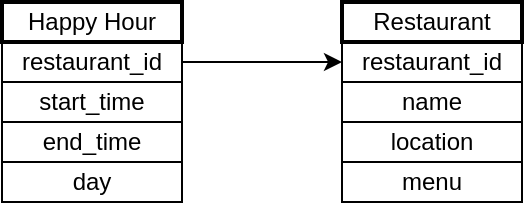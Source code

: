 <mxfile version="12.7.9" type="github" pages="3">
  <diagram id="S5maDODhcnOZnMhzDpbE" name="Data Model">
    <mxGraphModel dx="548" dy="398" grid="1" gridSize="10" guides="1" tooltips="1" connect="1" arrows="1" fold="1" page="1" pageScale="1" pageWidth="850" pageHeight="1100" math="0" shadow="0">
      <root>
        <mxCell id="0" />
        <mxCell id="1" parent="0" />
        <mxCell id="N7TOf2KvEip0xIhthVhN-2" value="Happy Hour" style="text;html=1;strokeColor=#000000;fillColor=none;align=center;verticalAlign=middle;whiteSpace=wrap;rounded=0;strokeWidth=2;" parent="1" vertex="1">
          <mxGeometry x="280" y="140" width="90" height="20" as="geometry" />
        </mxCell>
        <mxCell id="N7TOf2KvEip0xIhthVhN-3" value="day" style="text;html=1;strokeColor=#000000;fillColor=none;align=center;verticalAlign=middle;whiteSpace=wrap;rounded=0;" parent="1" vertex="1">
          <mxGeometry x="280" y="220" width="90" height="20" as="geometry" />
        </mxCell>
        <mxCell id="N7TOf2KvEip0xIhthVhN-4" value="start_time" style="text;html=1;strokeColor=#000000;fillColor=none;align=center;verticalAlign=middle;whiteSpace=wrap;rounded=0;" parent="1" vertex="1">
          <mxGeometry x="280" y="180" width="90" height="20" as="geometry" />
        </mxCell>
        <mxCell id="N7TOf2KvEip0xIhthVhN-7" value="end_time" style="text;html=1;strokeColor=#000000;fillColor=none;align=center;verticalAlign=middle;whiteSpace=wrap;rounded=0;" parent="1" vertex="1">
          <mxGeometry x="280" y="200" width="90" height="20" as="geometry" />
        </mxCell>
        <mxCell id="N7TOf2KvEip0xIhthVhN-10" value="" style="edgeStyle=orthogonalEdgeStyle;rounded=0;orthogonalLoop=1;jettySize=auto;html=1;" parent="1" source="N7TOf2KvEip0xIhthVhN-8" target="N7TOf2KvEip0xIhthVhN-9" edge="1">
          <mxGeometry relative="1" as="geometry" />
        </mxCell>
        <mxCell id="N7TOf2KvEip0xIhthVhN-8" value="restaurant_id" style="text;html=1;strokeColor=#000000;fillColor=none;align=center;verticalAlign=middle;whiteSpace=wrap;rounded=0;" parent="1" vertex="1">
          <mxGeometry x="280" y="160" width="90" height="20" as="geometry" />
        </mxCell>
        <mxCell id="N7TOf2KvEip0xIhthVhN-9" value="restaurant_id" style="text;html=1;strokeColor=#000000;fillColor=none;align=center;verticalAlign=middle;whiteSpace=wrap;rounded=0;" parent="1" vertex="1">
          <mxGeometry x="450" y="160" width="90" height="20" as="geometry" />
        </mxCell>
        <mxCell id="N7TOf2KvEip0xIhthVhN-11" value="name" style="text;html=1;strokeColor=#000000;fillColor=none;align=center;verticalAlign=middle;whiteSpace=wrap;rounded=0;" parent="1" vertex="1">
          <mxGeometry x="450" y="180" width="90" height="20" as="geometry" />
        </mxCell>
        <mxCell id="N7TOf2KvEip0xIhthVhN-12" value="Restaurant" style="text;html=1;strokeColor=#000000;fillColor=none;align=center;verticalAlign=middle;whiteSpace=wrap;rounded=0;strokeWidth=2;" parent="1" vertex="1">
          <mxGeometry x="450" y="140" width="90" height="20" as="geometry" />
        </mxCell>
        <mxCell id="N7TOf2KvEip0xIhthVhN-13" value="location&lt;span style=&quot;color: rgba(0 , 0 , 0 , 0) ; font-family: monospace ; font-size: 0px ; white-space: nowrap&quot;&gt;%3CmxGraphModel%3E%3Croot%3E%3CmxCell%20id%3D%220%22%2F%3E%3CmxCell%20id%3D%221%22%20parent%3D%220%22%2F%3E%3CmxCell%20id%3D%222%22%20value%3D%22menu%26lt%3Bspan%20style%3D%26quot%3Bcolor%3A%20rgba(0%20%2C%200%20%2C%200%20%2C%200)%20%3B%20font-family%3A%20monospace%20%3B%20font-size%3A%200px%20%3B%20white-space%3A%20nowrap%26quot%3B%26gt%3B%253CmxGraphModel%253E%253Croot%253E%253CmxCell%2520id%253D%25220%2522%252F%253E%253CmxCell%2520id%253D%25221%2522%2520parent%253D%25220%2522%252F%253E%253CmxCell%2520id%253D%25222%2522%2520value%253D%2522restaurant_id%2522%2520style%253D%2522text%253Bhtml%253D1%253BstrokeColor%253D%2523000000%253BfillColor%253Dnone%253Balign%253Dcenter%253BverticalAlign%253Dmiddle%253BwhiteSpace%253Dwrap%253Brounded%253D0%253B%2522%2520vertex%253D%25221%2522%2520parent%253D%25221%2522%253E%253CmxGeometry%2520x%253D%2522450%2522%2520y%253D%2522160%2522%2520width%253D%252290%2522%2520height%253D%252220%2522%2520as%253D%2522geometry%2522%252F%253E%253C%252FmxCell%253E%253C%252Froot%253E%253C%252FmxGraphModel%253E%26lt%3B%2Fspan%26gt%3B%26lt%3Bspan%20style%3D%26quot%3Bcolor%3A%20rgba(0%20%2C%200%20%2C%200%20%2C%200)%20%3B%20font-family%3A%20monospace%20%3B%20font-size%3A%200px%20%3B%20white-space%3A%20nowrap%26quot%3B%26gt%3B%253CmxGraphModel%253E%253Croot%253E%253CmxCell%2520id%253D%25220%2522%252F%253E%253CmxCell%2520id%253D%25221%2522%2520parent%253D%25220%2522%252F%253E%253CmxCell%2520id%253D%25222%2522%2520value%253D%2522restaurant_id%2522%2520style%253D%2522text%253Bhtml%253D1%253BstrokeColor%253D%2523000000%253BfillColor%253Dnone%253Balign%253Dcenter%253BverticalAlign%253Dmiddle%253BwhiteSpace%253Dwrap%253Brounded%253D0%253B%2522%2520vertex%253D%25221%2522%2520parent%253D%25221%2522%253E%253CmxGeometry%2520x%253D%2522450%2522%2520y%253D%2522160%2522%2520width%253D%252290%2522%2520height%253D%252220%2522%2520as%253D%2522geometry%2522%252F%253E%253C%252FmxCell%253E%253C%252Froot%253E%253C%252FmxGraphModel%253E%26lt%3B%2Fspan%26gt%3B%22%20style%3D%22text%3Bhtml%3D1%3BstrokeColor%3D%23000000%3BfillColor%3Dnone%3Balign%3Dcenter%3BverticalAlign%3Dmiddle%3BwhiteSpace%3Dwrap%3Brounded%3D0%3B%22%20vertex%3D%221%22%20parent%3D%221%22%3E%3CmxGeometry%20x%3D%22450%22%20y%3D%22180%22%20width%3D%2290%22%20height%3D%2220%22%20as%3D%22geometry%22%2F%3E%3C%2FmxCell%3E%3C%2Froot%3E%3C%2FmxGraphModel%3E&lt;/span&gt;&lt;span style=&quot;color: rgba(0 , 0 , 0 , 0) ; font-family: monospace ; font-size: 0px ; white-space: nowrap&quot;&gt;%3CmxGraphModel%3E%3Croot%3E%3CmxCell%20id%3D%220%22%2F%3E%3CmxCell%20id%3D%221%22%20parent%3D%220%22%2F%3E%3CmxCell%20id%3D%222%22%20value%3D%22menu%26lt%3Bspan%20style%3D%26quot%3Bcolor%3A%20rgba(0%20%2C%200%20%2C%200%20%2C%200)%20%3B%20font-family%3A%20monospace%20%3B%20font-size%3A%200px%20%3B%20white-space%3A%20nowrap%26quot%3B%26gt%3B%253CmxGraphModel%253E%253Croot%253E%253CmxCell%2520id%253D%25220%2522%252F%253E%253CmxCell%2520id%253D%25221%2522%2520parent%253D%25220%2522%252F%253E%253CmxCell%2520id%253D%25222%2522%2520value%253D%2522restaurant_id%2522%2520style%253D%2522text%253Bhtml%253D1%253BstrokeColor%253D%2523000000%253BfillColor%253Dnone%253Balign%253Dcenter%253BverticalAlign%253Dmiddle%253BwhiteSpace%253Dwrap%253Brounded%253D0%253B%2522%2520vertex%253D%25221%2522%2520parent%253D%25221%2522%253E%253CmxGeometry%2520x%253D%2522450%2522%2520y%253D%2522160%2522%2520width%253D%252290%2522%2520height%253D%252220%2522%2520as%253D%2522geometry%2522%252F%253E%253C%252FmxCell%253E%253C%252Froot%253E%253C%252FmxGraphModel%253E%26lt%3B%2Fspan%26gt%3B%26lt%3Bspan%20style%3D%26quot%3Bcolor%3A%20rgba(0%20%2C%200%20%2C%200%20%2C%200)%20%3B%20font-family%3A%20monospace%20%3B%20font-size%3A%200px%20%3B%20white-space%3A%20nowrap%26quot%3B%26gt%3B%253CmxGraphModel%253E%253Croot%253E%253CmxCell%2520id%253D%25220%2522%252F%253E%253CmxCell%2520id%253D%25221%2522%2520parent%253D%25220%2522%252F%253E%253CmxCell%2520id%253D%25222%2522%2520value%253D%2522restaurant_id%2522%2520style%253D%2522text%253Bhtml%253D1%253BstrokeColor%253D%2523000000%253BfillColor%253Dnone%253Balign%253Dcenter%253BverticalAlign%253Dmiddle%253BwhiteSpace%253Dwrap%253Brounded%253D0%253B%2522%2520vertex%253D%25221%2522%2520parent%253D%25221%2522%253E%253CmxGeometry%2520x%253D%2522450%2522%2520y%253D%2522160%2522%2520width%253D%252290%2522%2520height%253D%252220%2522%2520as%253D%2522geometry%2522%252F%253E%253C%252FmxCell%253E%253C%252Froot%253E%253C%252FmxGraphModel%253E%26lt%3B%2Fspan%26gt%3B%22%20style%3D%22text%3Bhtml%3D1%3BstrokeColor%3D%23000000%3BfillColor%3Dnone%3Balign%3Dcenter%3BverticalAlign%3Dmiddle%3BwhiteSpace%3Dwrap%3Brounded%3D0%3B%22%20vertex%3D%221%22%20parent%3D%221%22%3E%3CmxGeometry%20x%3D%22450%22%20y%3D%22180%22%20width%3D%2290%22%20height%3D%2220%22%20as%3D%22geometry%22%2F%3E%3C%2FmxCell%3E%3C%2Froot%3E%3C%2FmxGraphModel%3E&lt;/span&gt;" style="text;html=1;strokeColor=#000000;fillColor=none;align=center;verticalAlign=middle;whiteSpace=wrap;rounded=0;" parent="1" vertex="1">
          <mxGeometry x="450" y="200" width="90" height="20" as="geometry" />
        </mxCell>
        <mxCell id="N7TOf2KvEip0xIhthVhN-14" value="menu&lt;span style=&quot;color: rgba(0 , 0 , 0 , 0) ; font-family: monospace ; font-size: 0px ; white-space: nowrap&quot;&gt;%3CmxGraphModel%3E%3Croot%3E%3CmxCell%20id%3D%220%22%2F%3E%3CmxCell%20id%3D%221%22%20parent%3D%220%22%2F%3E%3CmxCell%20id%3D%222%22%20value%3D%22location%26lt%3Bspan%20style%3D%26quot%3Bcolor%3A%20rgba(0%20%2C%200%20%2C%200%20%2C%200)%20%3B%20font-family%3A%20monospace%20%3B%20font-size%3A%200px%20%3B%20white-space%3A%20nowrap%26quot%3B%26gt%3B%253CmxGraphModel%253E%253Croot%253E%253CmxCell%2520id%253D%25220%2522%252F%253E%253CmxCell%2520id%253D%25221%2522%2520parent%253D%25220%2522%252F%253E%253CmxCell%2520id%253D%25222%2522%2520value%253D%2522menu%2526lt%253Bspan%2520style%253D%2526quot%253Bcolor%253A%2520rgba(0%2520%252C%25200%2520%252C%25200%2520%252C%25200)%2520%253B%2520font-family%253A%2520monospace%2520%253B%2520font-size%253A%25200px%2520%253B%2520white-space%253A%2520nowrap%2526quot%253B%2526gt%253B%25253CmxGraphModel%25253E%25253Croot%25253E%25253CmxCell%252520id%25253D%2525220%252522%25252F%25253E%25253CmxCell%252520id%25253D%2525221%252522%252520parent%25253D%2525220%252522%25252F%25253E%25253CmxCell%252520id%25253D%2525222%252522%252520value%25253D%252522restaurant_id%252522%252520style%25253D%252522text%25253Bhtml%25253D1%25253BstrokeColor%25253D%252523000000%25253BfillColor%25253Dnone%25253Balign%25253Dcenter%25253BverticalAlign%25253Dmiddle%25253BwhiteSpace%25253Dwrap%25253Brounded%25253D0%25253B%252522%252520vertex%25253D%2525221%252522%252520parent%25253D%2525221%252522%25253E%25253CmxGeometry%252520x%25253D%252522450%252522%252520y%25253D%252522160%252522%252520width%25253D%25252290%252522%252520height%25253D%25252220%252522%252520as%25253D%252522geometry%252522%25252F%25253E%25253C%25252FmxCell%25253E%25253C%25252Froot%25253E%25253C%25252FmxGraphModel%25253E%2526lt%253B%252Fspan%2526gt%253B%2526lt%253Bspan%2520style%253D%2526quot%253Bcolor%253A%2520rgba(0%2520%252C%25200%2520%252C%25200%2520%252C%25200)%2520%253B%2520font-family%253A%2520monospace%2520%253B%2520font-size%253A%25200px%2520%253B%2520white-space%253A%2520nowrap%2526quot%253B%2526gt%253B%25253CmxGraphModel%25253E%25253Croot%25253E%25253CmxCell%252520id%25253D%2525220%252522%25252F%25253E%25253CmxCell%252520id%25253D%2525221%252522%252520parent%25253D%2525220%252522%25252F%25253E%25253CmxCell%252520id%25253D%2525222%252522%252520value%25253D%252522restaurant_id%252522%252520style%25253D%252522text%25253Bhtml%25253D1%25253BstrokeColor%25253D%252523000000%25253BfillColor%25253Dnone%25253Balign%25253Dcenter%25253BverticalAlign%25253Dmiddle%25253BwhiteSpace%25253Dwrap%25253Brounded%25253D0%25253B%252522%252520vertex%25253D%2525221%252522%252520parent%25253D%2525221%252522%25253E%25253CmxGeometry%252520x%25253D%252522450%252522%252520y%25253D%252522160%252522%252520width%25253D%25252290%252522%252520height%25253D%25252220%252522%252520as%25253D%252522geometry%252522%25252F%25253E%25253C%25252FmxCell%25253E%25253C%25252Froot%25253E%25253C%25252FmxGraphModel%25253E%2526lt%253B%252Fspan%2526gt%253B%2522%2520style%253D%2522text%253Bhtml%253D1%253BstrokeColor%253D%2523000000%253BfillColor%253Dnone%253Balign%253Dcenter%253BverticalAlign%253Dmiddle%253BwhiteSpace%253Dwrap%253Brounded%253D0%253B%2522%2520vertex%253D%25221%2522%2520parent%253D%25221%2522%253E%253CmxGeometry%2520x%253D%2522450%2522%2520y%253D%2522180%2522%2520width%253D%252290%2522%2520height%253D%252220%2522%2520as%253D%2522geometry%2522%252F%253E%253C%252FmxCell%253E%253C%252Froot%253E%253C%252FmxGraphModel%253E%26lt%3B%2Fspan%26gt%3B%26lt%3Bspan%20style%3D%26quot%3Bcolor%3A%20rgba(0%20%2C%200%20%2C%200%20%2C%200)%20%3B%20font-family%3A%20monospace%20%3B%20font-size%3A%200px%20%3B%20white-space%3A%20nowrap%26quot%3B%26gt%3B%253CmxGraphModel%253E%253Croot%253E%253CmxCell%2520id%253D%25220%2522%252F%253E%253CmxCell%2520id%253D%25221%2522%2520parent%253D%25220%2522%252F%253E%253CmxCell%2520id%253D%25222%2522%2520value%253D%2522menu%2526lt%253Bspan%2520style%253D%2526quot%253Bcolor%253A%2520rgba(0%2520%252C%25200%2520%252C%25200%2520%252C%25200)%2520%253B%2520font-family%253A%2520monospace%2520%253B%2520font-size%253A%25200px%2520%253B%2520white-space%253A%2520nowrap%2526quot%253B%2526gt%253B%25253CmxGraphModel%25253E%25253Croot%25253E%25253CmxCell%252520id%25253D%2525220%252522%25252F%25253E%25253CmxCell%252520id%25253D%2525221%252522%252520parent%25253D%2525220%252522%25252F%25253E%25253CmxCell%252520id%25253D%2525222%252522%252520value%25253D%252522restaurant_id%252522%252520style%25253D%252522text%25253Bhtml%25253D1%25253BstrokeColor%25253D%252523000000%25253BfillColor%25253Dnone%25253Balign%25253Dcenter%25253BverticalAlign%25253Dmiddle%25253BwhiteSpace%25253Dwrap%25253Brounded%25253D0%25253B%252522%252520vertex%25253D%2525221%252522%252520parent%25253D%2525221%252522%25253E%25253CmxGeometry%252520x%25253D%252522450%252522%252520y%25253D%252522160%252522%252520width%25253D%25252290%252522%252520height%25253D%25252220%252522%252520as%25253D%252522geometry%252522%25252F%25253E%25253C%25252FmxCell%25253E%25253C%25252Froot%25253E%25253C%25252FmxGraphModel%25253E%2526lt%253B%252Fspan%2526gt%253B%2526lt%253Bspan%2520style%253D%2526quot%253Bcolor%253A%2520rgba(0%2520%252C%25200%2520%252C%25200%2520%252C%25200)%2520%253B%2520font-family%253A%2520monospace%2520%253B%2520font-size%253A%25200px%2520%253B%2520white-space%253A%2520nowrap%2526quot%253B%2526gt%253B%25253CmxGraphModel%25253E%25253Croot%25253E%25253CmxCell%252520id%25253D%2525220%252522%25252F%25253E%25253CmxCell%252520id%25253D%2525221%252522%252520parent%25253D%2525220%252522%25252F%25253E%25253CmxCell%252520id%25253D%2525222%252522%252520value%25253D%252522restaurant_id%252522%252520style%25253D%252522text%25253Bhtml%25253D1%25253BstrokeColor%25253D%252523000000%25253BfillColor%25253Dnone%25253Balign%25253Dcenter%25253BverticalAlign%25253Dmiddle%25253BwhiteSpace%25253Dwrap%25253Brounded%25253D0%25253B%252522%252520vertex%25253D%2525221%252522%252520parent%25253D%2525221%252522%25253E%25253CmxGeometry%252520x%25253D%252522450%252522%252520y%25253D%252522160%252522%252520width%25253D%25252290%252522%252520height%25253D%25252220%252522%252520as%25253D%252522geometry%252522%25252F%25253E%25253C%25252FmxCell%25253E%25253C%25252Froot%25253E%25253C%25252FmxGraphModel%25253E%2526lt%253B%252Fspan%2526gt%253B%2522%2520style%253D%2522text%253Bhtml%253D1%253BstrokeColor%253D%2523000000%253BfillColor%253Dnone%253Balign%253Dcenter%253BverticalAlign%253Dmiddle%253BwhiteSpace%253Dwrap%253Brounded%253D0%253B%2522%2520vertex%253D%25221%2522%2520parent%253D%25221%2522%253E%253CmxGeometry%2520x%253D%2522450%2522%2520y%253D%2522180%2522%2520width%253D%252290%2522%2520height%253D%252220%2522%2520as%253D%2522geometry%2522%252F%253E%253C%252FmxCell%253E%253C%252Froot%253E%253C%252FmxGraphModel%253E%26lt%3B%2Fspan%26gt%3B%22%20style%3D%22text%3Bhtml%3D1%3BstrokeColor%3D%23000000%3BfillColor%3Dnone%3Balign%3Dcenter%3BverticalAlign%3Dmiddle%3BwhiteSpace%3Dwrap%3Brounded%3D0%3B%22%20vertex%3D%221%22%20parent%3D%221%22%3E%3CmxGeometry%20x%3D%22450%22%20y%3D%22200%22%20width%3D%2290%22%20height%3D%2220%22%20as%3D%22geometry%22%2F%3E%3C%2FmxCell%3E%3C%2Froot%3E%3C%2FmxGraphModel%3E&lt;/span&gt;" style="text;html=1;strokeColor=#000000;fillColor=none;align=center;verticalAlign=middle;whiteSpace=wrap;rounded=0;" parent="1" vertex="1">
          <mxGeometry x="450" y="220" width="90" height="20" as="geometry" />
        </mxCell>
      </root>
    </mxGraphModel>
  </diagram>
  <diagram id="m9ut-pyjq0sRL6vZoF1c" name="Wire Diagram">
    <mxGraphModel dx="658" dy="477" grid="1" gridSize="10" guides="1" tooltips="1" connect="1" arrows="1" fold="1" page="1" pageScale="1" pageWidth="850" pageHeight="1100" math="0" shadow="0">
      <root>
        <mxCell id="36hvNaFL6v7OcDbpf-Rz-0" />
        <mxCell id="36hvNaFL6v7OcDbpf-Rz-1" parent="36hvNaFL6v7OcDbpf-Rz-0" />
        <mxCell id="36hvNaFL6v7OcDbpf-Rz-3" value="Brewery 1" style="text;html=1;strokeColor=#000000;fillColor=none;align=center;verticalAlign=middle;whiteSpace=wrap;rounded=0;" vertex="1" parent="36hvNaFL6v7OcDbpf-Rz-1">
          <mxGeometry x="160" y="180" width="200" height="40" as="geometry" />
        </mxCell>
        <mxCell id="36hvNaFL6v7OcDbpf-Rz-6" value="Today&#39;s Hours" style="text;html=1;strokeColor=#000000;fillColor=none;align=center;verticalAlign=middle;whiteSpace=wrap;rounded=0;" vertex="1" parent="36hvNaFL6v7OcDbpf-Rz-1">
          <mxGeometry x="400" y="180" width="90" height="40" as="geometry" />
        </mxCell>
        <mxCell id="36hvNaFL6v7OcDbpf-Rz-14" value="Title" style="text;html=1;strokeColor=#000000;fillColor=none;align=center;verticalAlign=middle;whiteSpace=wrap;rounded=0;" vertex="1" parent="36hvNaFL6v7OcDbpf-Rz-1">
          <mxGeometry x="160" y="100" width="330" height="40" as="geometry" />
        </mxCell>
        <mxCell id="36hvNaFL6v7OcDbpf-Rz-17" value="Brewery 2" style="text;html=1;strokeColor=#000000;fillColor=none;align=center;verticalAlign=middle;whiteSpace=wrap;rounded=0;" vertex="1" parent="36hvNaFL6v7OcDbpf-Rz-1">
          <mxGeometry x="160" y="240" width="200" height="40" as="geometry" />
        </mxCell>
        <mxCell id="36hvNaFL6v7OcDbpf-Rz-18" value="Today&#39;s Hours" style="text;html=1;strokeColor=#000000;fillColor=none;align=center;verticalAlign=middle;whiteSpace=wrap;rounded=0;" vertex="1" parent="36hvNaFL6v7OcDbpf-Rz-1">
          <mxGeometry x="400" y="240" width="90" height="40" as="geometry" />
        </mxCell>
        <mxCell id="36hvNaFL6v7OcDbpf-Rz-19" value="Brewery 3" style="text;html=1;strokeColor=#000000;fillColor=none;align=center;verticalAlign=middle;whiteSpace=wrap;rounded=0;" vertex="1" parent="36hvNaFL6v7OcDbpf-Rz-1">
          <mxGeometry x="160" y="300" width="200" height="40" as="geometry" />
        </mxCell>
        <mxCell id="36hvNaFL6v7OcDbpf-Rz-20" value="Today&#39;s Hours" style="text;html=1;strokeColor=#000000;fillColor=none;align=center;verticalAlign=middle;whiteSpace=wrap;rounded=0;" vertex="1" parent="36hvNaFL6v7OcDbpf-Rz-1">
          <mxGeometry x="400" y="300" width="90" height="40" as="geometry" />
        </mxCell>
        <mxCell id="36hvNaFL6v7OcDbpf-Rz-21" value="Brewery 4" style="text;html=1;strokeColor=#000000;fillColor=none;align=center;verticalAlign=middle;whiteSpace=wrap;rounded=0;" vertex="1" parent="36hvNaFL6v7OcDbpf-Rz-1">
          <mxGeometry x="160" y="360" width="200" height="40" as="geometry" />
        </mxCell>
        <mxCell id="36hvNaFL6v7OcDbpf-Rz-22" value="Today&#39;s Hours" style="text;html=1;strokeColor=#000000;fillColor=none;align=center;verticalAlign=middle;whiteSpace=wrap;rounded=0;" vertex="1" parent="36hvNaFL6v7OcDbpf-Rz-1">
          <mxGeometry x="400" y="360" width="90" height="40" as="geometry" />
        </mxCell>
        <mxCell id="36hvNaFL6v7OcDbpf-Rz-23" value="" style="endArrow=none;html=1;" edge="1" parent="36hvNaFL6v7OcDbpf-Rz-1">
          <mxGeometry width="50" height="50" relative="1" as="geometry">
            <mxPoint x="160" y="160" as="sourcePoint" />
            <mxPoint x="490" y="160" as="targetPoint" />
          </mxGeometry>
        </mxCell>
      </root>
    </mxGraphModel>
  </diagram>
  <diagram id="7yVdQSgeIadWBlMvFRlh" name="Page-3">
    <mxGraphModel dx="658" dy="477" grid="1" gridSize="10" guides="1" tooltips="1" connect="1" arrows="1" fold="1" page="1" pageScale="1" pageWidth="850" pageHeight="1100" math="0" shadow="0">
      <root>
        <mxCell id="aeli39g_B1lAEsEmIXM--0" />
        <mxCell id="aeli39g_B1lAEsEmIXM--1" parent="aeli39g_B1lAEsEmIXM--0" />
        <mxCell id="aeli39g_B1lAEsEmIXM--2" value="Title" style="text;html=1;strokeColor=#000000;fillColor=none;align=center;verticalAlign=middle;whiteSpace=wrap;rounded=0;" vertex="1" parent="aeli39g_B1lAEsEmIXM--1">
          <mxGeometry x="160" y="100" width="330" height="40" as="geometry" />
        </mxCell>
        <mxCell id="uZjBmdHiD3bgkm1jyec8-0" value="" style="endArrow=none;html=1;" edge="1" parent="aeli39g_B1lAEsEmIXM--1">
          <mxGeometry width="50" height="50" relative="1" as="geometry">
            <mxPoint x="160" y="160" as="sourcePoint" />
            <mxPoint x="490" y="160" as="targetPoint" />
          </mxGeometry>
        </mxCell>
        <mxCell id="pRrywquJS6HnPkCrWojh-0" value="Brewery 1" style="text;html=1;strokeColor=#000000;fillColor=none;align=center;verticalAlign=middle;whiteSpace=wrap;rounded=0;" vertex="1" parent="aeli39g_B1lAEsEmIXM--1">
          <mxGeometry x="160" y="180" width="200" height="40" as="geometry" />
        </mxCell>
        <mxCell id="YyVDcncaOIc66CtTnsv0-0" value="Today&#39;s Hours" style="text;html=1;strokeColor=#000000;fillColor=none;align=center;verticalAlign=middle;whiteSpace=wrap;rounded=0;" vertex="1" parent="aeli39g_B1lAEsEmIXM--1">
          <mxGeometry x="400" y="180" width="90" height="40" as="geometry" />
        </mxCell>
        <mxCell id="YyVDcncaOIc66CtTnsv0-1" value="Address" style="text;html=1;strokeColor=#000000;fillColor=none;align=center;verticalAlign=middle;whiteSpace=wrap;rounded=0;" vertex="1" parent="aeli39g_B1lAEsEmIXM--1">
          <mxGeometry x="160" y="240" width="120" height="20" as="geometry" />
        </mxCell>
        <mxCell id="YyVDcncaOIc66CtTnsv0-2" value="Confirm Hours" style="text;html=1;align=center;verticalAlign=middle;resizable=0;points=[];autosize=1;strokeColor=#000000;" vertex="1" parent="aeli39g_B1lAEsEmIXM--1">
          <mxGeometry x="400" y="240" width="90" height="20" as="geometry" />
        </mxCell>
        <mxCell id="jT6qx31tFlI2UD3M_xQQ-1" value="Happy Hour menu&amp;nbsp;" style="text;html=1;strokeColor=#000000;fillColor=none;align=center;verticalAlign=middle;whiteSpace=wrap;rounded=0;" vertex="1" parent="aeli39g_B1lAEsEmIXM--1">
          <mxGeometry x="160" y="280" width="120" height="80" as="geometry" />
        </mxCell>
      </root>
    </mxGraphModel>
  </diagram>
</mxfile>
